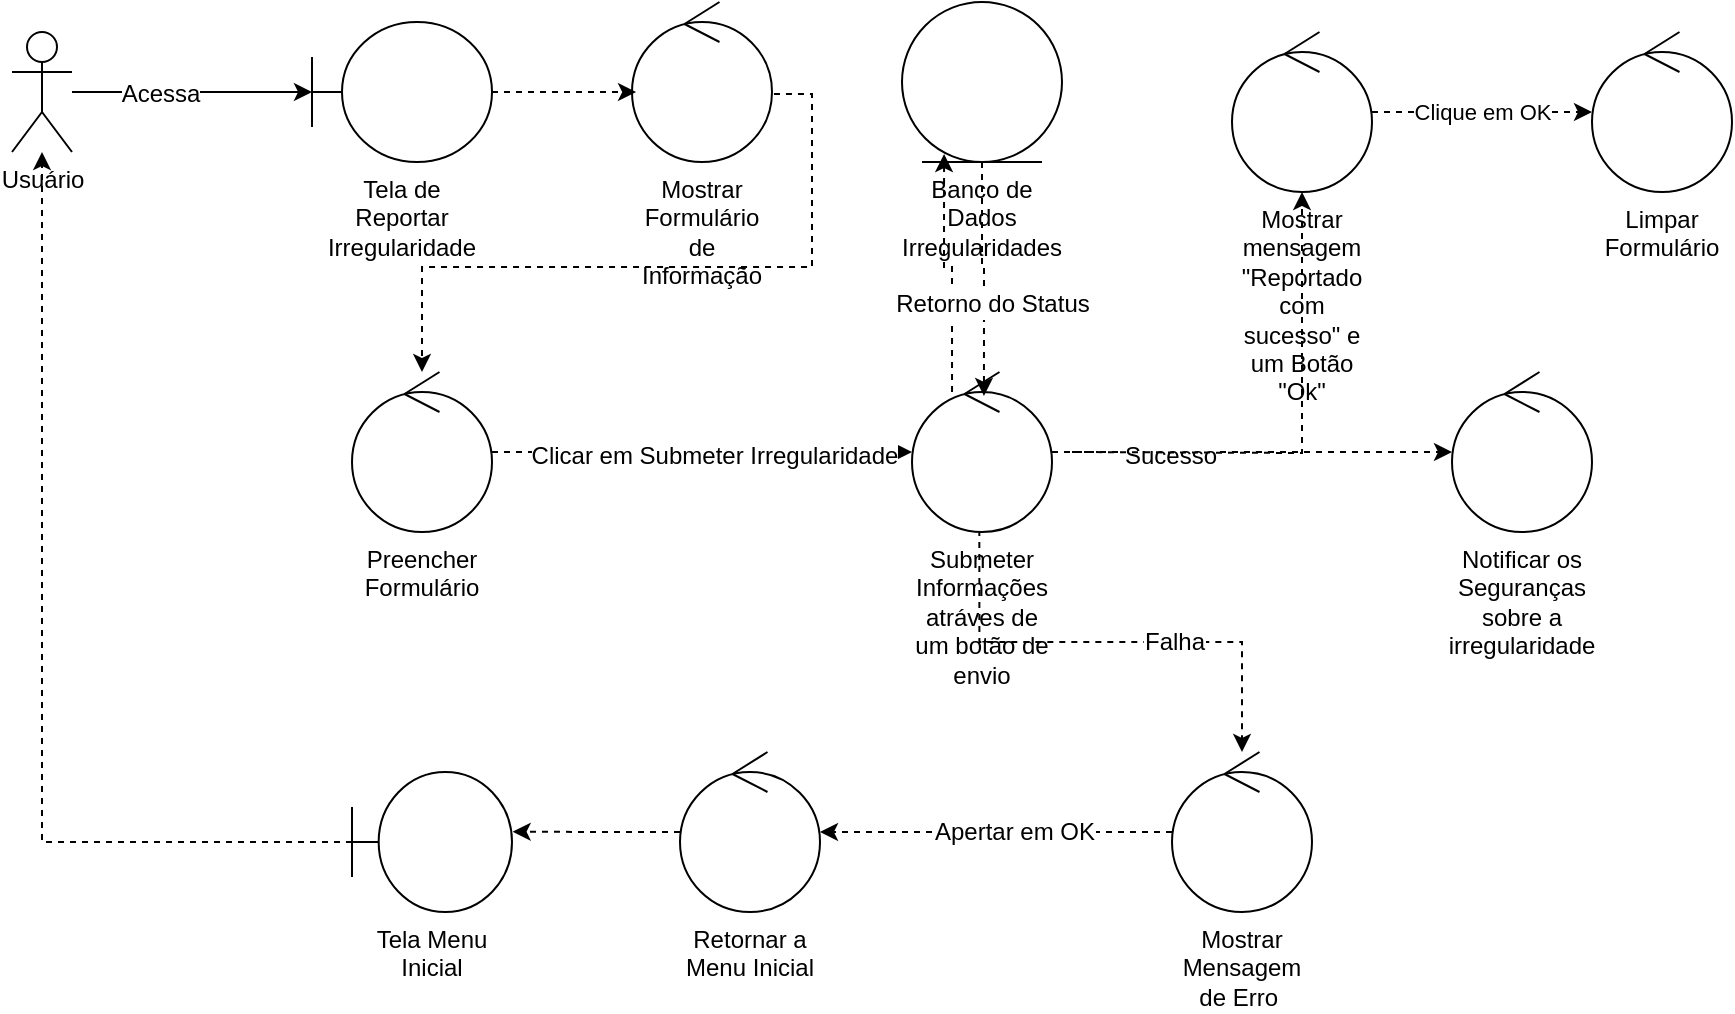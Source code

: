 <mxfile version="24.7.8">
  <diagram name="Página-1" id="-U52krzSqZ8W1F2ApwlF">
    <mxGraphModel dx="574" dy="369" grid="1" gridSize="10" guides="1" tooltips="1" connect="1" arrows="1" fold="1" page="1" pageScale="1" pageWidth="827" pageHeight="1169" math="0" shadow="0">
      <root>
        <mxCell id="0" />
        <mxCell id="1" parent="0" />
        <mxCell id="oqPTjAZNxlhayLTO3omH-7" style="edgeStyle=orthogonalEdgeStyle;rounded=0;orthogonalLoop=1;jettySize=auto;html=1;" parent="1" source="oqPTjAZNxlhayLTO3omH-1" target="oqPTjAZNxlhayLTO3omH-2" edge="1">
          <mxGeometry relative="1" as="geometry" />
        </mxCell>
        <mxCell id="Gj8GOP1rUk4ZaUMPOl8a-1" value="Acessa" style="edgeLabel;html=1;align=center;verticalAlign=middle;resizable=0;points=[];strokeColor=default;fontFamily=Helvetica;fontSize=12;fontColor=default;labelBackgroundColor=default;fillColor=default;" parent="oqPTjAZNxlhayLTO3omH-7" vertex="1" connectable="0">
          <mxGeometry x="-0.267" y="-1" relative="1" as="geometry">
            <mxPoint as="offset" />
          </mxGeometry>
        </mxCell>
        <mxCell id="oqPTjAZNxlhayLTO3omH-1" value="Usuário" style="shape=umlActor;verticalLabelPosition=bottom;verticalAlign=top;html=1;" parent="1" vertex="1">
          <mxGeometry x="80" y="290" width="30" height="60" as="geometry" />
        </mxCell>
        <mxCell id="oqPTjAZNxlhayLTO3omH-2" value="Tela de Reportar Irregularidade" style="shape=umlBoundary;whiteSpace=wrap;html=1;labelPosition=center;verticalLabelPosition=bottom;align=center;verticalAlign=top;" parent="1" vertex="1">
          <mxGeometry x="230" y="285" width="90" height="70" as="geometry" />
        </mxCell>
        <mxCell id="oqPTjAZNxlhayLTO3omH-3" value="Banco de Dados Irregularidades" style="ellipse;shape=umlEntity;whiteSpace=wrap;html=1;labelPosition=center;verticalLabelPosition=bottom;align=center;verticalAlign=top;" parent="1" vertex="1">
          <mxGeometry x="525" y="275" width="80" height="80" as="geometry" />
        </mxCell>
        <mxCell id="oqPTjAZNxlhayLTO3omH-10" style="edgeStyle=orthogonalEdgeStyle;rounded=0;orthogonalLoop=1;jettySize=auto;html=1;dashed=1;" parent="1" source="oqPTjAZNxlhayLTO3omH-13" target="oqPTjAZNxlhayLTO3omH-9" edge="1">
          <mxGeometry relative="1" as="geometry" />
        </mxCell>
        <mxCell id="WOA074OXJ3zN53vMBf1l-2" value="Clicar em Submeter Irregularidade" style="edgeLabel;html=1;align=center;verticalAlign=middle;resizable=0;points=[];strokeColor=default;fontFamily=Helvetica;fontSize=12;fontColor=default;labelBackgroundColor=default;fillColor=default;" vertex="1" connectable="0" parent="oqPTjAZNxlhayLTO3omH-10">
          <mxGeometry x="0.056" y="-2" relative="1" as="geometry">
            <mxPoint as="offset" />
          </mxGeometry>
        </mxCell>
        <mxCell id="oqPTjAZNxlhayLTO3omH-4" value="Mostrar Formulário de Informação" style="ellipse;shape=umlControl;whiteSpace=wrap;html=1;labelPosition=center;verticalLabelPosition=bottom;align=center;verticalAlign=top;" parent="1" vertex="1">
          <mxGeometry x="390" y="275" width="70" height="80" as="geometry" />
        </mxCell>
        <mxCell id="oqPTjAZNxlhayLTO3omH-8" style="edgeStyle=orthogonalEdgeStyle;rounded=0;orthogonalLoop=1;jettySize=auto;html=1;entryX=0.029;entryY=0.563;entryDx=0;entryDy=0;entryPerimeter=0;dashed=1;" parent="1" source="oqPTjAZNxlhayLTO3omH-2" target="oqPTjAZNxlhayLTO3omH-4" edge="1">
          <mxGeometry relative="1" as="geometry" />
        </mxCell>
        <mxCell id="oqPTjAZNxlhayLTO3omH-12" style="edgeStyle=orthogonalEdgeStyle;rounded=0;orthogonalLoop=1;jettySize=auto;html=1;dashed=1;exitX=0.286;exitY=0.125;exitDx=0;exitDy=0;exitPerimeter=0;entryX=0.263;entryY=0.95;entryDx=0;entryDy=0;entryPerimeter=0;" parent="1" source="oqPTjAZNxlhayLTO3omH-9" target="oqPTjAZNxlhayLTO3omH-3" edge="1">
          <mxGeometry relative="1" as="geometry" />
        </mxCell>
        <mxCell id="oqPTjAZNxlhayLTO3omH-16" value="" style="edgeStyle=orthogonalEdgeStyle;rounded=0;orthogonalLoop=1;jettySize=auto;html=1;dashed=1;" parent="1" source="oqPTjAZNxlhayLTO3omH-9" target="oqPTjAZNxlhayLTO3omH-15" edge="1">
          <mxGeometry relative="1" as="geometry" />
        </mxCell>
        <mxCell id="WOA074OXJ3zN53vMBf1l-5" value="Sucesso" style="edgeLabel;html=1;align=center;verticalAlign=middle;resizable=0;points=[];strokeColor=default;fontFamily=Helvetica;fontSize=12;fontColor=default;labelBackgroundColor=default;fillColor=default;" vertex="1" connectable="0" parent="oqPTjAZNxlhayLTO3omH-16">
          <mxGeometry x="-0.411" y="-2" relative="1" as="geometry">
            <mxPoint as="offset" />
          </mxGeometry>
        </mxCell>
        <mxCell id="WOA074OXJ3zN53vMBf1l-9" value="" style="edgeStyle=orthogonalEdgeStyle;shape=connector;rounded=0;orthogonalLoop=1;jettySize=auto;html=1;dashed=1;strokeColor=default;align=center;verticalAlign=middle;fontFamily=Helvetica;fontSize=12;fontColor=default;labelBackgroundColor=default;endArrow=classic;exitX=0.481;exitY=0.987;exitDx=0;exitDy=0;exitPerimeter=0;" edge="1" parent="1" source="oqPTjAZNxlhayLTO3omH-9" target="WOA074OXJ3zN53vMBf1l-8">
          <mxGeometry relative="1" as="geometry" />
        </mxCell>
        <mxCell id="WOA074OXJ3zN53vMBf1l-10" value="Falha" style="edgeLabel;html=1;align=center;verticalAlign=middle;resizable=0;points=[];strokeColor=default;fontFamily=Helvetica;fontSize=12;fontColor=default;labelBackgroundColor=default;fillColor=default;" vertex="1" connectable="0" parent="WOA074OXJ3zN53vMBf1l-9">
          <mxGeometry x="0.495" relative="1" as="geometry">
            <mxPoint x="-28" as="offset" />
          </mxGeometry>
        </mxCell>
        <mxCell id="oqPTjAZNxlhayLTO3omH-9" value="Submeter Informações&lt;br&gt;atráves de um botão de envio" style="ellipse;shape=umlControl;whiteSpace=wrap;html=1;labelPosition=center;verticalLabelPosition=bottom;align=center;verticalAlign=top;" parent="1" vertex="1">
          <mxGeometry x="530" y="460" width="70" height="80" as="geometry" />
        </mxCell>
        <mxCell id="oqPTjAZNxlhayLTO3omH-14" value="" style="edgeStyle=orthogonalEdgeStyle;rounded=0;orthogonalLoop=1;jettySize=auto;html=1;dashed=1;exitX=1.014;exitY=0.575;exitDx=0;exitDy=0;exitPerimeter=0;" parent="1" source="oqPTjAZNxlhayLTO3omH-4" target="oqPTjAZNxlhayLTO3omH-13" edge="1">
          <mxGeometry relative="1" as="geometry">
            <mxPoint x="460" y="320" as="sourcePoint" />
            <mxPoint x="650" y="320" as="targetPoint" />
          </mxGeometry>
        </mxCell>
        <mxCell id="oqPTjAZNxlhayLTO3omH-13" value="Preencher Formulário" style="ellipse;shape=umlControl;whiteSpace=wrap;html=1;labelPosition=center;verticalLabelPosition=bottom;align=center;verticalAlign=top;" parent="1" vertex="1">
          <mxGeometry x="250" y="460" width="70" height="80" as="geometry" />
        </mxCell>
        <mxCell id="oqPTjAZNxlhayLTO3omH-20" value="" style="edgeStyle=orthogonalEdgeStyle;rounded=0;orthogonalLoop=1;jettySize=auto;html=1;dashed=1;" parent="1" target="oqPTjAZNxlhayLTO3omH-19" edge="1">
          <mxGeometry relative="1" as="geometry">
            <mxPoint x="610" y="500" as="sourcePoint" />
          </mxGeometry>
        </mxCell>
        <mxCell id="oqPTjAZNxlhayLTO3omH-15" value="Notificar os Seguranças sobre a irregularidade" style="ellipse;shape=umlControl;whiteSpace=wrap;html=1;labelPosition=center;verticalLabelPosition=bottom;align=center;verticalAlign=top;" parent="1" vertex="1">
          <mxGeometry x="800" y="460" width="70" height="80" as="geometry" />
        </mxCell>
        <mxCell id="oqPTjAZNxlhayLTO3omH-22" value="Clique em OK" style="edgeStyle=orthogonalEdgeStyle;rounded=0;orthogonalLoop=1;jettySize=auto;html=1;dashed=1;" parent="1" source="oqPTjAZNxlhayLTO3omH-19" target="oqPTjAZNxlhayLTO3omH-21" edge="1">
          <mxGeometry relative="1" as="geometry" />
        </mxCell>
        <mxCell id="oqPTjAZNxlhayLTO3omH-19" value="Mostrar mensagem &quot;Reportado com sucesso&quot; e um Botão &quot;Ok&quot;" style="ellipse;shape=umlControl;whiteSpace=wrap;html=1;labelPosition=center;verticalLabelPosition=bottom;align=center;verticalAlign=top;" parent="1" vertex="1">
          <mxGeometry x="690" y="290" width="70" height="80" as="geometry" />
        </mxCell>
        <mxCell id="oqPTjAZNxlhayLTO3omH-21" value="Limpar Formulário" style="ellipse;shape=umlControl;whiteSpace=wrap;html=1;labelPosition=center;verticalLabelPosition=bottom;align=center;verticalAlign=top;" parent="1" vertex="1">
          <mxGeometry x="870" y="290" width="70" height="80" as="geometry" />
        </mxCell>
        <mxCell id="WOA074OXJ3zN53vMBf1l-3" style="edgeStyle=orthogonalEdgeStyle;shape=connector;rounded=0;orthogonalLoop=1;jettySize=auto;html=1;entryX=0.514;entryY=0.15;entryDx=0;entryDy=0;entryPerimeter=0;dashed=1;strokeColor=default;align=center;verticalAlign=middle;fontFamily=Helvetica;fontSize=12;fontColor=default;labelBackgroundColor=default;endArrow=classic;" edge="1" parent="1" source="oqPTjAZNxlhayLTO3omH-3" target="oqPTjAZNxlhayLTO3omH-9">
          <mxGeometry relative="1" as="geometry" />
        </mxCell>
        <mxCell id="WOA074OXJ3zN53vMBf1l-4" value="Retorno do Status" style="edgeLabel;html=1;align=center;verticalAlign=middle;resizable=0;points=[];strokeColor=default;fontFamily=Helvetica;fontSize=12;fontColor=default;labelBackgroundColor=default;fillColor=default;" vertex="1" connectable="0" parent="WOA074OXJ3zN53vMBf1l-3">
          <mxGeometry x="0.223" y="4" relative="1" as="geometry">
            <mxPoint as="offset" />
          </mxGeometry>
        </mxCell>
        <mxCell id="WOA074OXJ3zN53vMBf1l-13" value="" style="edgeStyle=orthogonalEdgeStyle;shape=connector;rounded=0;orthogonalLoop=1;jettySize=auto;html=1;dashed=1;strokeColor=default;align=center;verticalAlign=middle;fontFamily=Helvetica;fontSize=12;fontColor=default;labelBackgroundColor=default;endArrow=classic;" edge="1" parent="1" source="WOA074OXJ3zN53vMBf1l-8" target="WOA074OXJ3zN53vMBf1l-12">
          <mxGeometry relative="1" as="geometry" />
        </mxCell>
        <mxCell id="WOA074OXJ3zN53vMBf1l-14" value="Apertar em OK" style="edgeLabel;html=1;align=center;verticalAlign=middle;resizable=0;points=[];strokeColor=default;fontFamily=Helvetica;fontSize=12;fontColor=default;labelBackgroundColor=default;fillColor=default;" vertex="1" connectable="0" parent="WOA074OXJ3zN53vMBf1l-13">
          <mxGeometry x="-0.104" relative="1" as="geometry">
            <mxPoint as="offset" />
          </mxGeometry>
        </mxCell>
        <mxCell id="WOA074OXJ3zN53vMBf1l-8" value="Mostrar Mensagem de Erro&amp;nbsp;" style="ellipse;shape=umlControl;whiteSpace=wrap;html=1;labelPosition=center;verticalLabelPosition=bottom;align=center;verticalAlign=top;" vertex="1" parent="1">
          <mxGeometry x="660" y="650" width="70" height="80" as="geometry" />
        </mxCell>
        <mxCell id="WOA074OXJ3zN53vMBf1l-12" value="Retornar a Menu Inicial&lt;div&gt;&lt;br&gt;&lt;/div&gt;" style="ellipse;shape=umlControl;whiteSpace=wrap;html=1;labelPosition=center;verticalLabelPosition=bottom;align=center;verticalAlign=top;" vertex="1" parent="1">
          <mxGeometry x="414" y="650" width="70" height="80" as="geometry" />
        </mxCell>
        <mxCell id="WOA074OXJ3zN53vMBf1l-17" style="edgeStyle=orthogonalEdgeStyle;shape=connector;rounded=0;orthogonalLoop=1;jettySize=auto;html=1;dashed=1;strokeColor=default;align=center;verticalAlign=middle;fontFamily=Helvetica;fontSize=12;fontColor=default;labelBackgroundColor=default;endArrow=classic;" edge="1" parent="1" source="WOA074OXJ3zN53vMBf1l-15" target="oqPTjAZNxlhayLTO3omH-1">
          <mxGeometry relative="1" as="geometry" />
        </mxCell>
        <mxCell id="WOA074OXJ3zN53vMBf1l-15" value="Tela Menu Inicial" style="shape=umlBoundary;whiteSpace=wrap;html=1;labelPosition=center;verticalLabelPosition=bottom;align=center;verticalAlign=top;" vertex="1" parent="1">
          <mxGeometry x="250" y="660" width="80" height="70" as="geometry" />
        </mxCell>
        <mxCell id="WOA074OXJ3zN53vMBf1l-16" style="edgeStyle=orthogonalEdgeStyle;shape=connector;rounded=0;orthogonalLoop=1;jettySize=auto;html=1;entryX=1.004;entryY=0.426;entryDx=0;entryDy=0;entryPerimeter=0;dashed=1;strokeColor=default;align=center;verticalAlign=middle;fontFamily=Helvetica;fontSize=12;fontColor=default;labelBackgroundColor=default;endArrow=classic;" edge="1" parent="1" source="WOA074OXJ3zN53vMBf1l-12" target="WOA074OXJ3zN53vMBf1l-15">
          <mxGeometry relative="1" as="geometry" />
        </mxCell>
      </root>
    </mxGraphModel>
  </diagram>
</mxfile>
